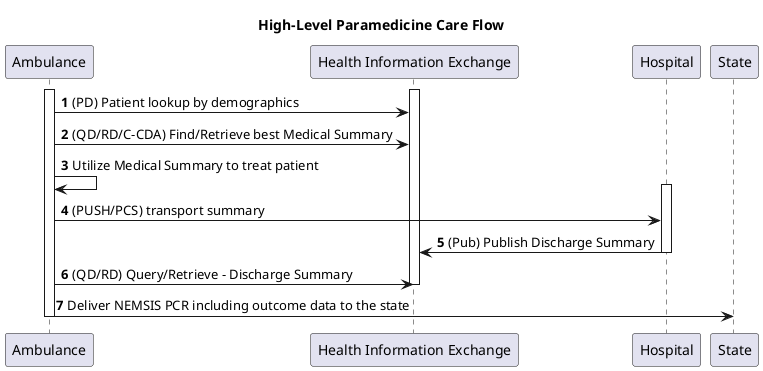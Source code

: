 @startuml
skinparam svgDimensionStyle false
title High-Level Paramedicine Care Flow
participant "Ambulance" as Ambulance
participant "Health Information Exchange" as HIE [[https://profiles.ihe.net/ITI/HIE-Whitepaper/index.html HIE-Whitepaper]]
autonumber
activate Ambulance
activate HIE
Ambulance -> HIE: (PD) Patient lookup by demographics
Ambulance -> HIE: (QD/RD/C-CDA) Find/Retrieve best Medical Summary
Ambulance -> Ambulance: Utilize Medical Summary to treat patient

activate Hospital
Ambulance -> Hospital: (PUSH/PCS) transport summary 
Hospital -> HIE: (Pub) Publish Discharge Summary
deactivate Hospital
Ambulance -> HIE: (QD/RD) Query/Retrieve - Discharge Summary
deactivate HIE
Ambulance -> State: Deliver NEMSIS PCR including outcome data to the state
deactivate Ambulance

@enduml
